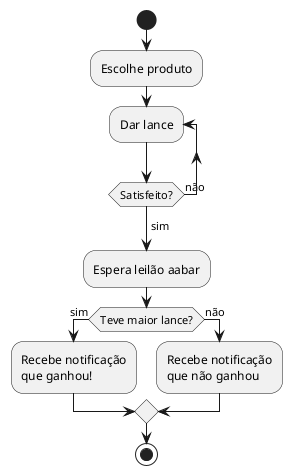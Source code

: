 @startuml activity diagram


start
:Escolhe produto;
repeat :Dar lance;
repeat while (Satisfeito?) is (não)
-> sim;
:Espera leilão aabar;
if (Teve maior lance?) then (sim)
    :Recebe notificação
    que ganhou!;
else (não)
    :Recebe notificação
    que não ganhou;
endif
stop

@enduml